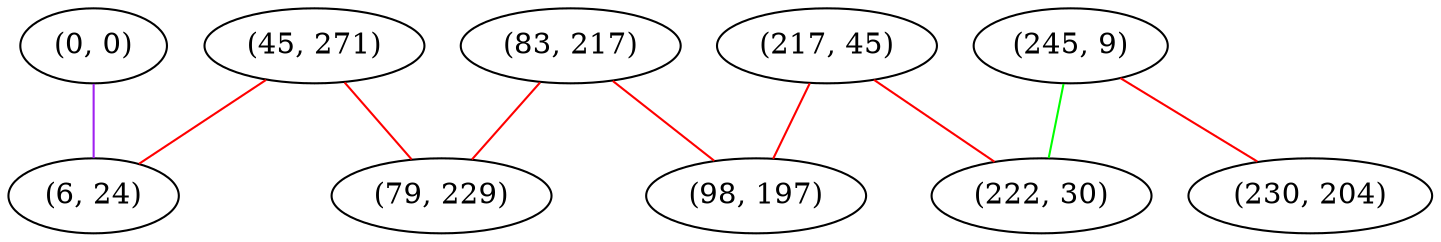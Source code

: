 graph "" {
"(0, 0)";
"(245, 9)";
"(45, 271)";
"(217, 45)";
"(83, 217)";
"(6, 24)";
"(222, 30)";
"(230, 204)";
"(98, 197)";
"(79, 229)";
"(0, 0)" -- "(6, 24)"  [color=purple, key=0, weight=4];
"(245, 9)" -- "(230, 204)"  [color=red, key=0, weight=1];
"(245, 9)" -- "(222, 30)"  [color=green, key=0, weight=2];
"(45, 271)" -- "(79, 229)"  [color=red, key=0, weight=1];
"(45, 271)" -- "(6, 24)"  [color=red, key=0, weight=1];
"(217, 45)" -- "(98, 197)"  [color=red, key=0, weight=1];
"(217, 45)" -- "(222, 30)"  [color=red, key=0, weight=1];
"(83, 217)" -- "(98, 197)"  [color=red, key=0, weight=1];
"(83, 217)" -- "(79, 229)"  [color=red, key=0, weight=1];
}

